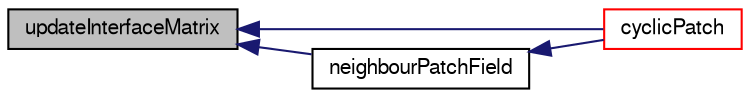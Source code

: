 digraph "updateInterfaceMatrix"
{
  bgcolor="transparent";
  edge [fontname="FreeSans",fontsize="10",labelfontname="FreeSans",labelfontsize="10"];
  node [fontname="FreeSans",fontsize="10",shape=record];
  rankdir="LR";
  Node146 [label="updateInterfaceMatrix",height=0.2,width=0.4,color="black", fillcolor="grey75", style="filled", fontcolor="black"];
  Node146 -> Node147 [dir="back",color="midnightblue",fontsize="10",style="solid",fontname="FreeSans"];
  Node147 [label="cyclicPatch",height=0.2,width=0.4,color="red",URL="$a22006.html#ae522268c64e8d91db461be379d82b6a0",tooltip="Return local reference cast into the cyclic patch. "];
  Node146 -> Node150 [dir="back",color="midnightblue",fontsize="10",style="solid",fontname="FreeSans"];
  Node150 [label="neighbourPatchField",height=0.2,width=0.4,color="black",URL="$a22006.html#a4fe542ac94c13b57506fb9e9add72dcc",tooltip="Return reference to neighbour patchField. "];
  Node150 -> Node147 [dir="back",color="midnightblue",fontsize="10",style="solid",fontname="FreeSans"];
}
